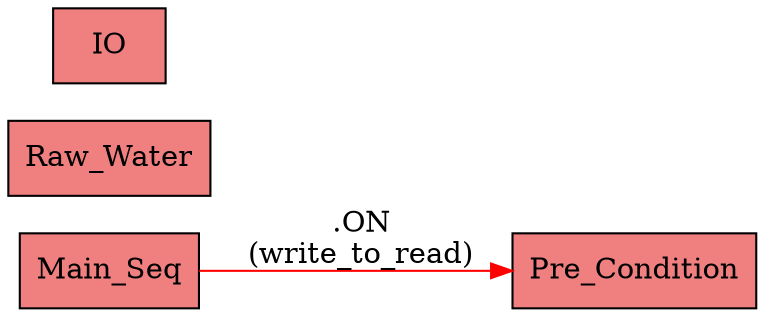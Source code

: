 digraph DataFlow {
  rankdir=LR;
  node [shape=box, style=filled, fillcolor=lightcoral];
  edge [color=red];

  "Main_Seq" [label="Main_Seq"];
  "Raw_Water" [label="Raw_Water"];
  "Pre_Condition" [label="Pre_Condition"];
  "IO" [label="IO"];

  "Main_Seq" -> "Pre_Condition" [label=".ON\n(write_to_read)"];
}